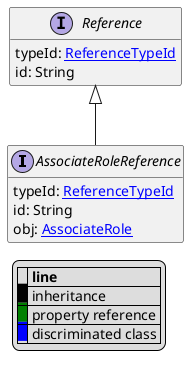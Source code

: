 @startuml

hide empty fields
hide empty methods
legend
|= |= line |
|<back:black>   </back>| inheritance |
|<back:green>   </back>| property reference |
|<back:blue>   </back>| discriminated class |
endlegend
interface AssociateRoleReference [[AssociateRoleReference.svg]] extends Reference {
    typeId: [[ReferenceTypeId.svg ReferenceTypeId]]
    id: String
    obj: [[AssociateRole.svg AssociateRole]]
}
interface Reference [[Reference.svg]]  {
    typeId: [[ReferenceTypeId.svg ReferenceTypeId]]
    id: String
}





@enduml

